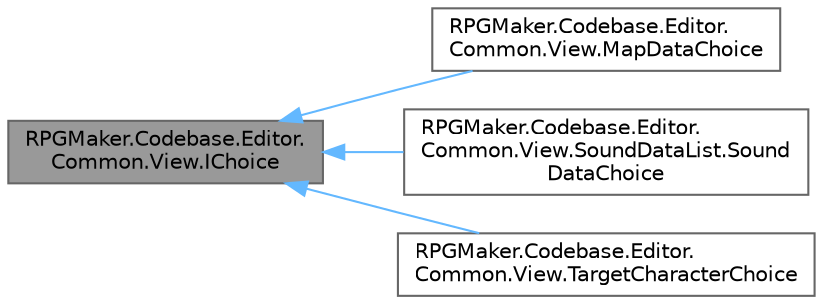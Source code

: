 digraph "RPGMaker.Codebase.Editor.Common.View.IChoice"
{
 // LATEX_PDF_SIZE
  bgcolor="transparent";
  edge [fontname=Helvetica,fontsize=10,labelfontname=Helvetica,labelfontsize=10];
  node [fontname=Helvetica,fontsize=10,shape=box,height=0.2,width=0.4];
  rankdir="LR";
  Node1 [id="Node000001",label="RPGMaker.Codebase.Editor.\lCommon.View.IChoice",height=0.2,width=0.4,color="gray40", fillcolor="grey60", style="filled", fontcolor="black",tooltip="😁 選択インターフェース"];
  Node1 -> Node2 [id="edge1_Node000001_Node000002",dir="back",color="steelblue1",style="solid",tooltip=" "];
  Node2 [id="Node000002",label="RPGMaker.Codebase.Editor.\lCommon.View.MapDataChoice",height=0.2,width=0.4,color="gray40", fillcolor="white", style="filled",URL="$d2/da9/class_r_p_g_maker_1_1_codebase_1_1_editor_1_1_common_1_1_view_1_1_map_data_choice.html",tooltip="😁 マップ・データ選択"];
  Node1 -> Node3 [id="edge2_Node000001_Node000003",dir="back",color="steelblue1",style="solid",tooltip=" "];
  Node3 [id="Node000003",label="RPGMaker.Codebase.Editor.\lCommon.View.SoundDataList.Sound\lDataChoice",height=0.2,width=0.4,color="gray40", fillcolor="white", style="filled",URL="$db/dfa/class_r_p_g_maker_1_1_codebase_1_1_editor_1_1_common_1_1_view_1_1_sound_data_list_1_1_sound_data_choice.html",tooltip="😁 対象の音データ選択項目クラス"];
  Node1 -> Node4 [id="edge3_Node000001_Node000004",dir="back",color="steelblue1",style="solid",tooltip=" "];
  Node4 [id="Node000004",label="RPGMaker.Codebase.Editor.\lCommon.View.TargetCharacterChoice",height=0.2,width=0.4,color="gray40", fillcolor="white", style="filled",URL="$d7/d3e/class_r_p_g_maker_1_1_codebase_1_1_editor_1_1_common_1_1_view_1_1_target_character_choice.html",tooltip="😁 対象キャラクター選択項目クラス。"];
}
